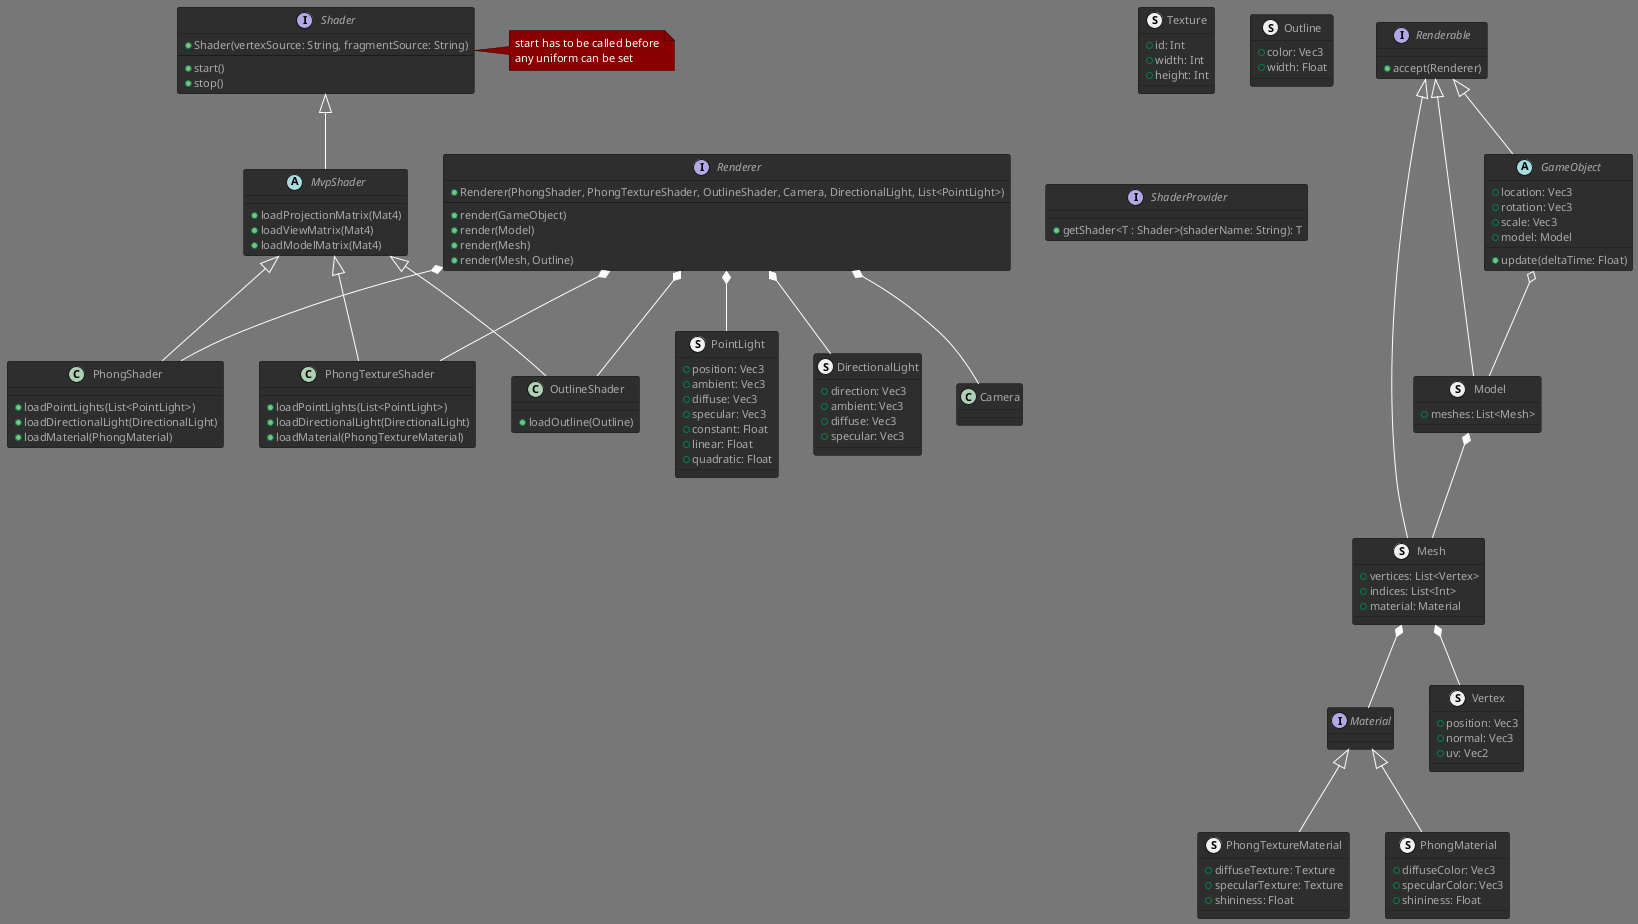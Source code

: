 @startuml
!theme reddress-darkred

interface Material

struct Vertex {
    +position: Vec3
    +normal: Vec3
    +uv: Vec2
}

struct Mesh extends Renderable {
    +vertices: List<Vertex>
    +indices: List<Int>
    +material: Material
}

struct Model extends Renderable {
    +meshes: List<Mesh>
}

struct PointLight {
    +position: Vec3
    +ambient: Vec3
    +diffuse: Vec3
    +specular: Vec3
    +constant: Float
    +linear: Float
    +quadratic: Float
}

struct DirectionalLight {
    +direction: Vec3
    +ambient: Vec3
    +diffuse: Vec3
    +specular: Vec3
}

struct PhongTextureMaterial extends Material {
    +diffuseTexture: Texture
    +specularTexture: Texture
    +shininess: Float
}

struct PhongMaterial extends Material {
    +diffuseColor: Vec3
    +specularColor: Vec3
    +shininess: Float
}

struct Texture {
    +id: Int
    +width: Int
    +height: Int
}

struct Outline {
    +color: Vec3
    +width: Float
}

abstract class GameObject extends Renderable {
    +location: Vec3
    +rotation: Vec3
    +scale: Vec3
    +model: Model
    +update(deltaTime: Float)
}

interface Shader {
    +Shader(vertexSource: String, fragmentSource: String)
    --
    +start()
    +stop()
}

note right of Shader
    start has to be called before
    any uniform can be set
endnote

abstract class MvpShader extends Shader {
    +loadProjectionMatrix(Mat4)
    +loadViewMatrix(Mat4)
    +loadModelMatrix(Mat4)
}

class PhongShader extends MvpShader {
    +loadPointLights(List<PointLight>)
    +loadDirectionalLight(DirectionalLight)
    +loadMaterial(PhongMaterial)
}

class PhongTextureShader extends MvpShader {
    +loadPointLights(List<PointLight>)
    +loadDirectionalLight(DirectionalLight)
    +loadMaterial(PhongTextureMaterial)
}

class OutlineShader extends MvpShader {
    +loadOutline(Outline)
}

interface ShaderProvider {
     +getShader<T : Shader>(shaderName: String): T
}

interface Renderer {
    +Renderer(PhongShader, PhongTextureShader, OutlineShader, Camera, DirectionalLight, List<PointLight>)
    --
    +render(GameObject)
    +render(Model)
    +render(Mesh)
    +render(Mesh, Outline)
}

interface Renderable {
    +accept(Renderer)
}

Mesh *-- Vertex
Model *-- Mesh
Mesh *-- Material
GameObject o-- Model
Renderer *-- PhongShader
Renderer *-- PhongTextureShader
Renderer *-- OutlineShader
Renderer *-- Camera
Renderer *-- DirectionalLight
Renderer *-- PointLight

@enduml